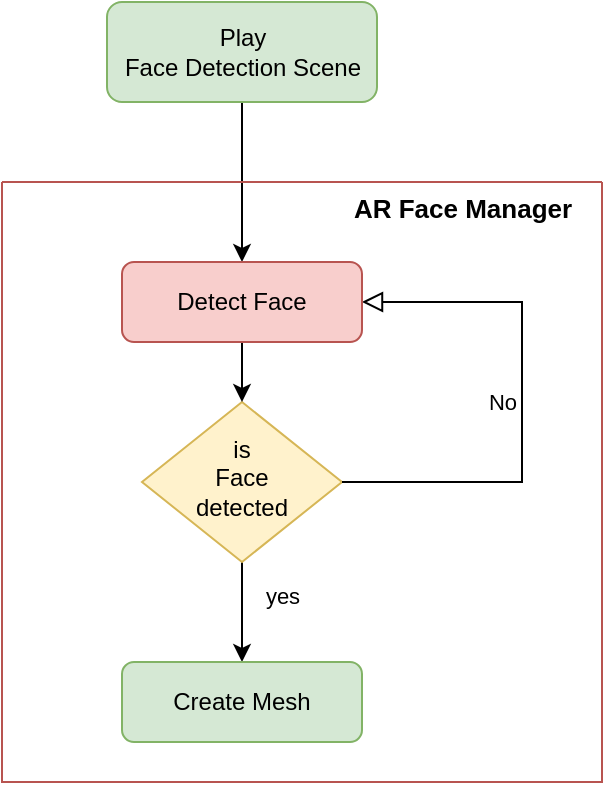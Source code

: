 <mxfile version="21.8.0" type="device">
  <diagram id="C5RBs43oDa-KdzZeNtuy" name="Page-1">
    <mxGraphModel dx="1373" dy="716" grid="1" gridSize="10" guides="1" tooltips="1" connect="1" arrows="1" fold="1" page="1" pageScale="1" pageWidth="827" pageHeight="1169" math="0" shadow="0">
      <root>
        <mxCell id="WIyWlLk6GJQsqaUBKTNV-0" />
        <mxCell id="WIyWlLk6GJQsqaUBKTNV-1" parent="WIyWlLk6GJQsqaUBKTNV-0" />
        <mxCell id="FSpvE5AXe8QaxNYzHXQx-12" style="edgeStyle=orthogonalEdgeStyle;rounded=0;orthogonalLoop=1;jettySize=auto;html=1;exitX=0.5;exitY=1;exitDx=0;exitDy=0;entryX=0.5;entryY=0;entryDx=0;entryDy=0;" edge="1" parent="WIyWlLk6GJQsqaUBKTNV-1" source="WIyWlLk6GJQsqaUBKTNV-3" target="FSpvE5AXe8QaxNYzHXQx-10">
          <mxGeometry relative="1" as="geometry" />
        </mxCell>
        <mxCell id="WIyWlLk6GJQsqaUBKTNV-3" value="Play &lt;br&gt;Face Detection Scene" style="rounded=1;whiteSpace=wrap;html=1;fontSize=12;glass=0;strokeWidth=1;shadow=0;fillColor=#d5e8d4;strokeColor=#82b366;" parent="WIyWlLk6GJQsqaUBKTNV-1" vertex="1">
          <mxGeometry x="132.5" y="20" width="135" height="50" as="geometry" />
        </mxCell>
        <mxCell id="FSpvE5AXe8QaxNYzHXQx-22" value="" style="swimlane;startSize=0;fillColor=#f8cecc;strokeColor=#b85450;gradientColor=none;" vertex="1" parent="WIyWlLk6GJQsqaUBKTNV-1">
          <mxGeometry x="80" y="110" width="300" height="300" as="geometry" />
        </mxCell>
        <mxCell id="FSpvE5AXe8QaxNYzHXQx-0" value="&lt;font style=&quot;font-size: 13px;&quot;&gt;AR Face Manager&lt;/font&gt;" style="text;strokeColor=none;fillColor=none;html=1;fontSize=24;fontStyle=1;verticalAlign=middle;align=center;" vertex="1" parent="FSpvE5AXe8QaxNYzHXQx-22">
          <mxGeometry x="180" y="-10" width="100" height="40" as="geometry" />
        </mxCell>
        <mxCell id="FSpvE5AXe8QaxNYzHXQx-28" style="edgeStyle=orthogonalEdgeStyle;rounded=0;orthogonalLoop=1;jettySize=auto;html=1;entryX=0.5;entryY=0;entryDx=0;entryDy=0;" edge="1" parent="FSpvE5AXe8QaxNYzHXQx-22" source="WIyWlLk6GJQsqaUBKTNV-6" target="FSpvE5AXe8QaxNYzHXQx-1">
          <mxGeometry relative="1" as="geometry" />
        </mxCell>
        <mxCell id="FSpvE5AXe8QaxNYzHXQx-29" value="yes" style="edgeLabel;html=1;align=center;verticalAlign=middle;resizable=0;points=[];" vertex="1" connectable="0" parent="FSpvE5AXe8QaxNYzHXQx-28">
          <mxGeometry x="-0.343" y="2" relative="1" as="geometry">
            <mxPoint x="18" as="offset" />
          </mxGeometry>
        </mxCell>
        <mxCell id="WIyWlLk6GJQsqaUBKTNV-6" value="is&lt;br&gt;Face&lt;br&gt;detected" style="rhombus;whiteSpace=wrap;html=1;shadow=0;fontFamily=Helvetica;fontSize=12;align=center;strokeWidth=1;spacing=6;spacingTop=-4;fillColor=#fff2cc;strokeColor=#d6b656;" parent="FSpvE5AXe8QaxNYzHXQx-22" vertex="1">
          <mxGeometry x="70" y="110" width="100" height="80" as="geometry" />
        </mxCell>
        <mxCell id="WIyWlLk6GJQsqaUBKTNV-5" value="No" style="edgeStyle=orthogonalEdgeStyle;rounded=0;html=1;jettySize=auto;orthogonalLoop=1;fontSize=11;endArrow=block;endFill=0;endSize=8;strokeWidth=1;shadow=0;labelBackgroundColor=none;entryX=1;entryY=0.5;entryDx=0;entryDy=0;" parent="FSpvE5AXe8QaxNYzHXQx-22" source="WIyWlLk6GJQsqaUBKTNV-6" target="FSpvE5AXe8QaxNYzHXQx-10" edge="1">
          <mxGeometry y="10" relative="1" as="geometry">
            <mxPoint as="offset" />
            <mxPoint x="220" y="150.0" as="targetPoint" />
            <Array as="points">
              <mxPoint x="260" y="150" />
              <mxPoint x="260" y="60" />
            </Array>
          </mxGeometry>
        </mxCell>
        <mxCell id="FSpvE5AXe8QaxNYzHXQx-1" value="Create Mesh" style="rounded=1;whiteSpace=wrap;html=1;fontSize=12;glass=0;strokeWidth=1;shadow=0;fillColor=#d5e8d4;strokeColor=#82b366;" vertex="1" parent="FSpvE5AXe8QaxNYzHXQx-22">
          <mxGeometry x="60" y="240" width="120" height="40" as="geometry" />
        </mxCell>
        <mxCell id="FSpvE5AXe8QaxNYzHXQx-11" style="edgeStyle=orthogonalEdgeStyle;rounded=0;orthogonalLoop=1;jettySize=auto;html=1;exitX=0.5;exitY=1;exitDx=0;exitDy=0;entryX=0.5;entryY=0;entryDx=0;entryDy=0;" edge="1" parent="FSpvE5AXe8QaxNYzHXQx-22" source="FSpvE5AXe8QaxNYzHXQx-10" target="WIyWlLk6GJQsqaUBKTNV-6">
          <mxGeometry relative="1" as="geometry" />
        </mxCell>
        <mxCell id="FSpvE5AXe8QaxNYzHXQx-10" value="Detect Face" style="rounded=1;whiteSpace=wrap;html=1;fontSize=12;glass=0;strokeWidth=1;shadow=0;fillColor=#f8cecc;strokeColor=#b85450;" vertex="1" parent="FSpvE5AXe8QaxNYzHXQx-22">
          <mxGeometry x="60" y="40" width="120" height="40" as="geometry" />
        </mxCell>
      </root>
    </mxGraphModel>
  </diagram>
</mxfile>
